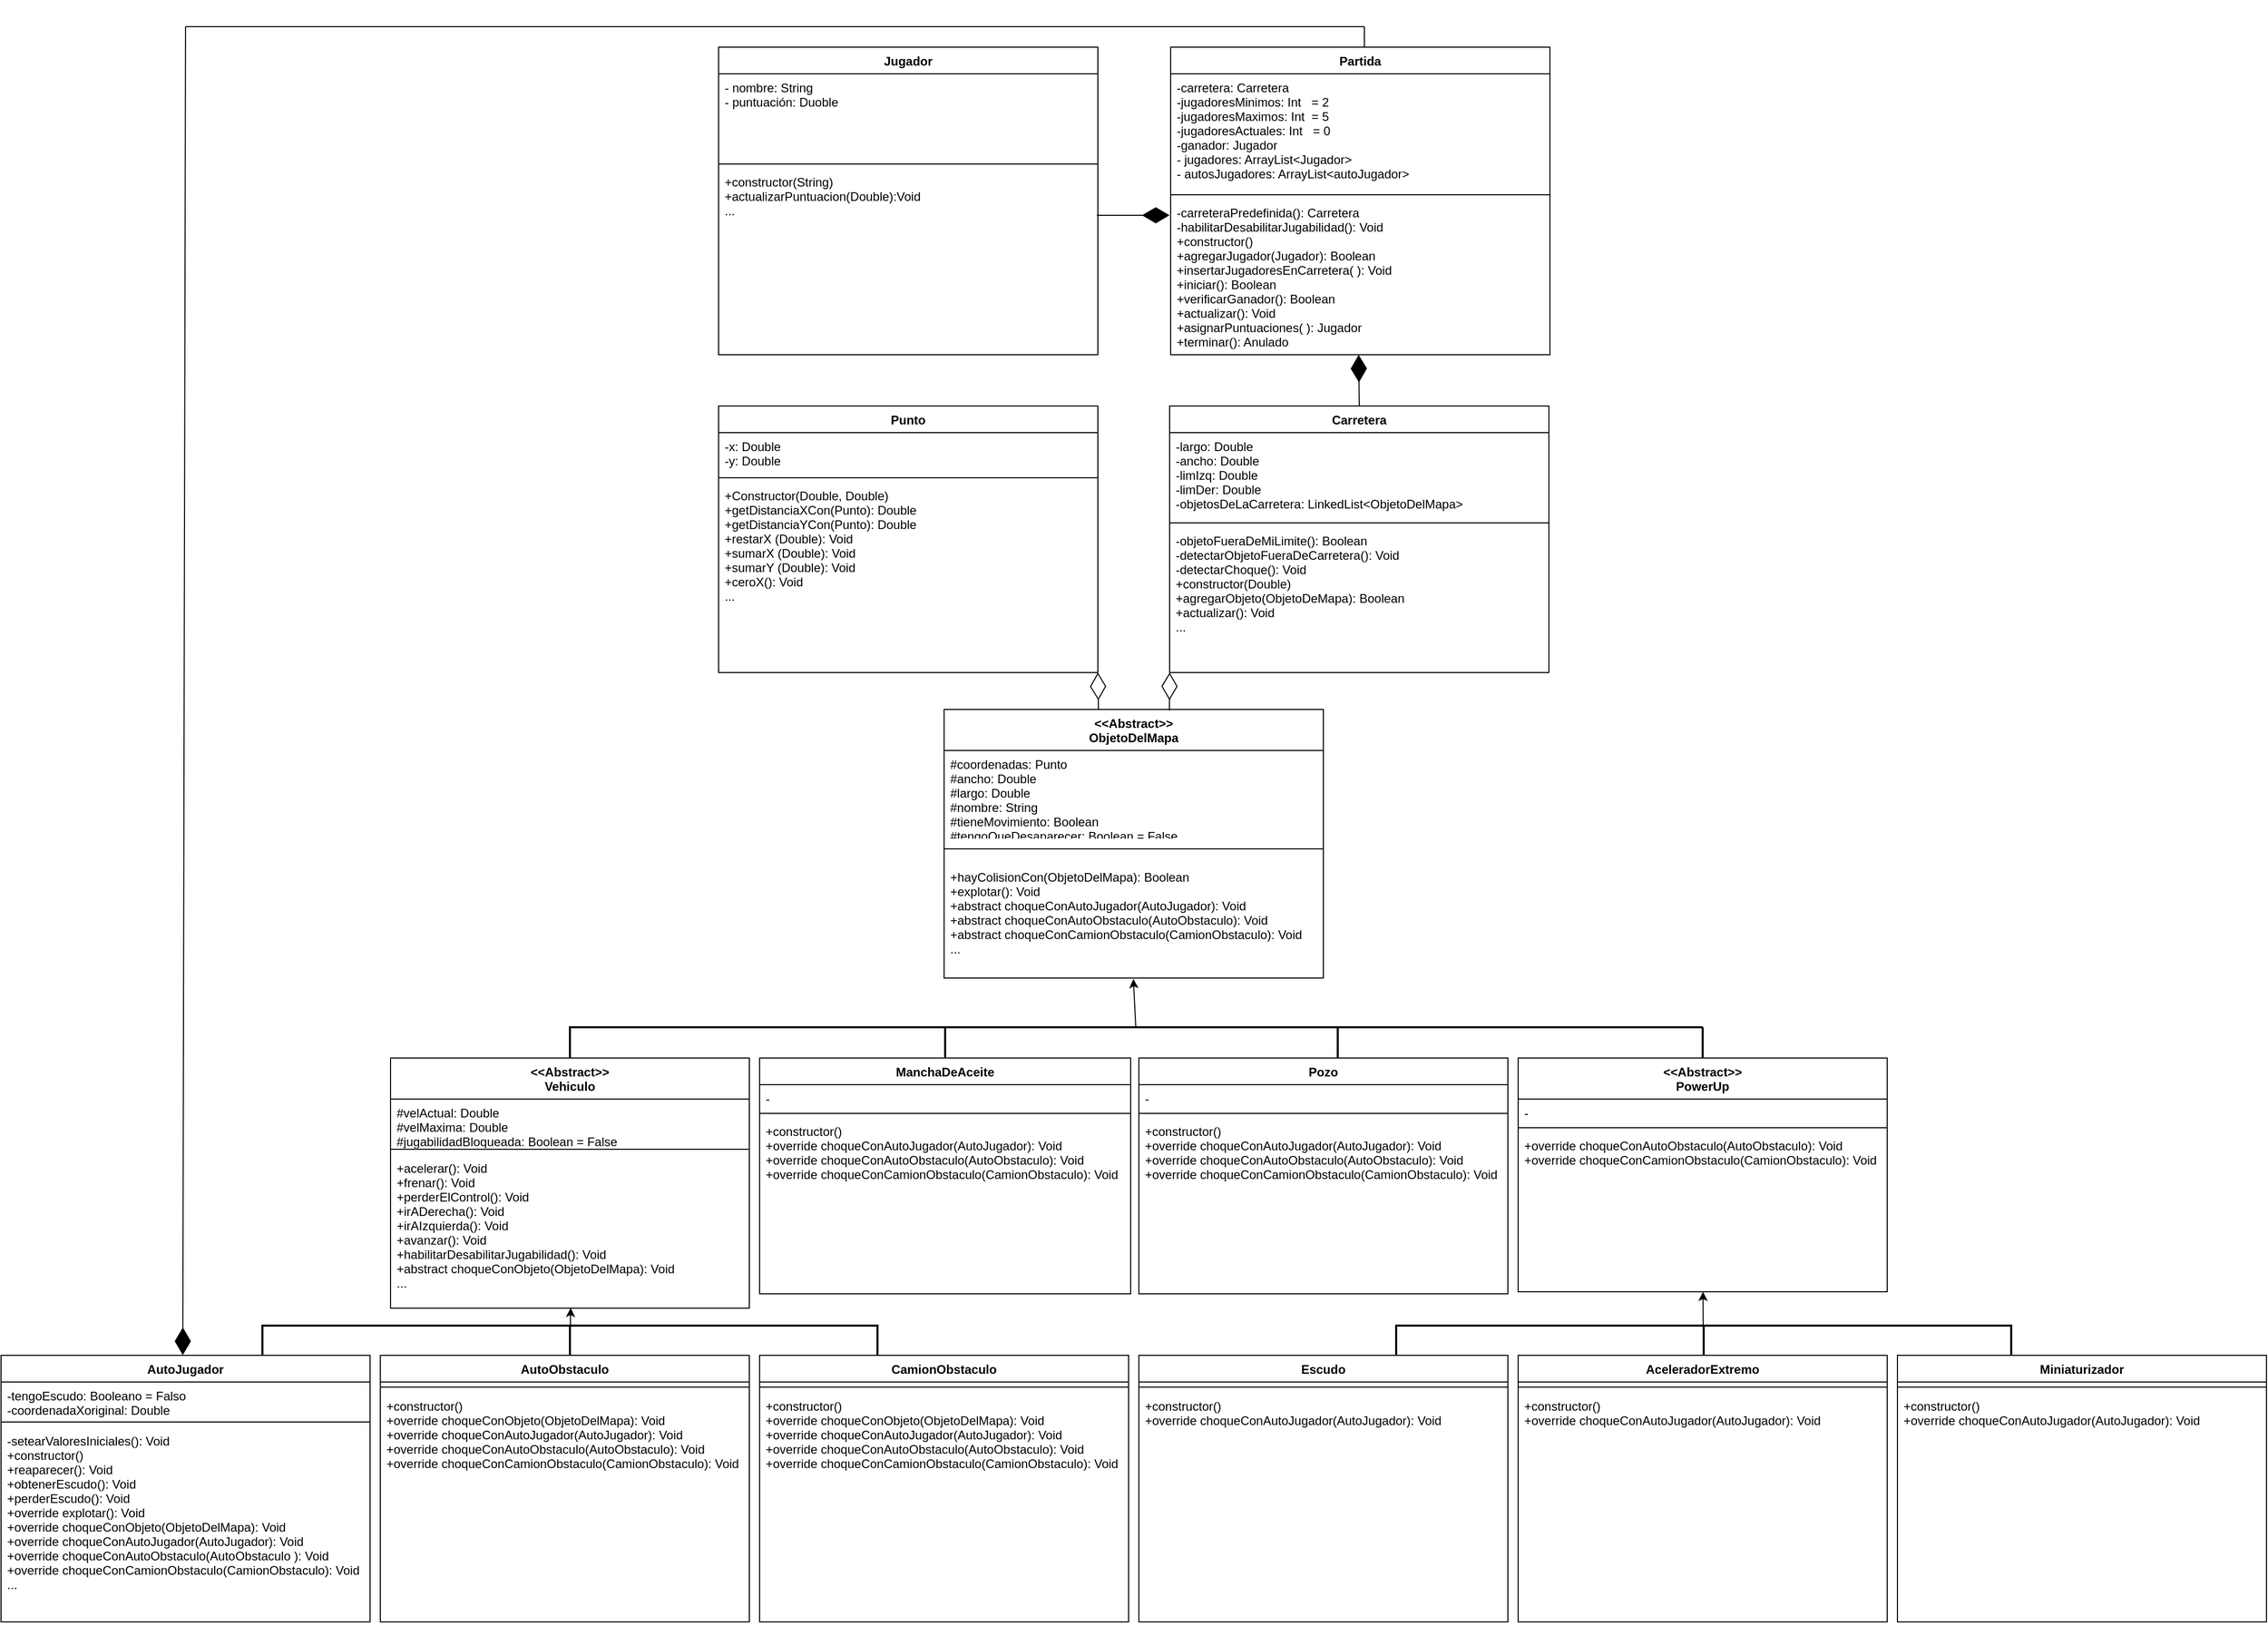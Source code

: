 <mxfile version="18.0.2" type="device"><diagram id="AZucftuaP_WI0L_-Z13j" name="Page-1"><mxGraphModel dx="3201" dy="2312" grid="1" gridSize="10" guides="1" tooltips="1" connect="1" arrows="1" fold="1" page="1" pageScale="1" pageWidth="827" pageHeight="1169" math="0" shadow="0"><root><mxCell id="0"/><mxCell id="1" parent="0"/><mxCell id="uDLiAXL7k7_QVXQWhseC-11" value="Carretera" style="swimlane;fontStyle=1;align=center;verticalAlign=top;childLayout=stackLayout;horizontal=1;startSize=26;horizontalStack=0;resizeParent=1;resizeParentMax=0;resizeLast=0;collapsible=1;marginBottom=0;" parent="1" vertex="1"><mxGeometry x="343" y="-36" width="370" height="260" as="geometry"/></mxCell><mxCell id="uDLiAXL7k7_QVXQWhseC-12" value="-largo: Double &#10;-ancho: Double&#10;-limIzq: Double&#10;-limDer: Double&#10;-objetosDeLaCarretera: LinkedList&lt;ObjetoDelMapa&gt;" style="text;strokeColor=none;fillColor=none;align=left;verticalAlign=top;spacingLeft=4;spacingRight=4;overflow=hidden;rotatable=0;points=[[0,0.5],[1,0.5]];portConstraint=eastwest;" parent="uDLiAXL7k7_QVXQWhseC-11" vertex="1"><mxGeometry y="26" width="370" height="84" as="geometry"/></mxCell><mxCell id="uDLiAXL7k7_QVXQWhseC-13" value="" style="line;strokeWidth=1;fillColor=none;align=left;verticalAlign=middle;spacingTop=-1;spacingLeft=3;spacingRight=3;rotatable=0;labelPosition=right;points=[];portConstraint=eastwest;" parent="uDLiAXL7k7_QVXQWhseC-11" vertex="1"><mxGeometry y="110" width="370" height="8" as="geometry"/></mxCell><mxCell id="uDLiAXL7k7_QVXQWhseC-14" value="-objetoFueraDeMiLimite(): Boolean&#10;-detectarObjetoFueraDeCarretera(): Void&#10;-detectarChoque(): Void&#10;+constructor(Double)&#10;+agregarObjeto(ObjetoDeMapa): Boolean&#10;+actualizar(): Void&#10;...&#10;&#10;&#10;" style="text;strokeColor=none;fillColor=none;align=left;verticalAlign=top;spacingLeft=4;spacingRight=4;overflow=hidden;rotatable=0;points=[[0,0.5],[1,0.5]];portConstraint=eastwest;" parent="uDLiAXL7k7_QVXQWhseC-11" vertex="1"><mxGeometry y="118" width="370" height="142" as="geometry"/></mxCell><mxCell id="uDLiAXL7k7_QVXQWhseC-16" value="&lt;&lt;Abstract&gt;&gt;&#10;ObjetoDelMapa" style="swimlane;fontStyle=1;align=center;verticalAlign=top;childLayout=stackLayout;horizontal=1;startSize=40;horizontalStack=0;resizeParent=1;resizeParentMax=0;resizeLast=0;collapsible=1;marginBottom=0;" parent="1" vertex="1"><mxGeometry x="123" y="260" width="370" height="262" as="geometry"/></mxCell><mxCell id="uDLiAXL7k7_QVXQWhseC-17" value="#coordenadas: Punto &#10;#ancho: Double &#10;#largo: Double&#10;#nombre: String &#10;#tieneMovimiento: Boolean&#10;#tengoQueDesaparecer: Boolean = False&#10;" style="text;strokeColor=none;fillColor=none;align=left;verticalAlign=top;spacingLeft=4;spacingRight=4;overflow=hidden;rotatable=0;points=[[0,0.5],[1,0.5]];portConstraint=eastwest;" parent="uDLiAXL7k7_QVXQWhseC-16" vertex="1"><mxGeometry y="40" width="370" height="82" as="geometry"/></mxCell><mxCell id="uDLiAXL7k7_QVXQWhseC-18" value="" style="line;strokeWidth=1;fillColor=none;align=left;verticalAlign=middle;spacingTop=-1;spacingLeft=3;spacingRight=3;rotatable=0;labelPosition=right;points=[];portConstraint=eastwest;" parent="uDLiAXL7k7_QVXQWhseC-16" vertex="1"><mxGeometry y="122" width="370" height="28" as="geometry"/></mxCell><mxCell id="uDLiAXL7k7_QVXQWhseC-19" value="+hayColisionCon(ObjetoDelMapa): Boolean&#10;+explotar(): Void&#10;+abstract choqueConAutoJugador(AutoJugador): Void &#10;+abstract choqueConAutoObstaculo(AutoObstaculo): Void &#10;+abstract choqueConCamionObstaculo(CamionObstaculo): Void &#10;..." style="text;strokeColor=none;fillColor=none;align=left;verticalAlign=top;spacingLeft=4;spacingRight=4;overflow=hidden;rotatable=0;points=[[0,0.5],[1,0.5]];portConstraint=eastwest;" parent="uDLiAXL7k7_QVXQWhseC-16" vertex="1"><mxGeometry y="150" width="370" height="112" as="geometry"/></mxCell><mxCell id="uDLiAXL7k7_QVXQWhseC-40" value="Punto" style="swimlane;fontStyle=1;align=center;verticalAlign=top;childLayout=stackLayout;horizontal=1;startSize=26;horizontalStack=0;resizeParent=1;resizeParentMax=0;resizeLast=0;collapsible=1;marginBottom=0;" parent="1" vertex="1"><mxGeometry x="-97" y="-36" width="370" height="260" as="geometry"/></mxCell><mxCell id="uDLiAXL7k7_QVXQWhseC-41" value="-x: Double &#10;-y: Double" style="text;strokeColor=none;fillColor=none;align=left;verticalAlign=top;spacingLeft=4;spacingRight=4;overflow=hidden;rotatable=0;points=[[0,0.5],[1,0.5]];portConstraint=eastwest;" parent="uDLiAXL7k7_QVXQWhseC-40" vertex="1"><mxGeometry y="26" width="370" height="40" as="geometry"/></mxCell><mxCell id="uDLiAXL7k7_QVXQWhseC-42" value="" style="line;strokeWidth=1;fillColor=none;align=left;verticalAlign=middle;spacingTop=-1;spacingLeft=3;spacingRight=3;rotatable=0;labelPosition=right;points=[];portConstraint=eastwest;" parent="uDLiAXL7k7_QVXQWhseC-40" vertex="1"><mxGeometry y="66" width="370" height="8" as="geometry"/></mxCell><mxCell id="uDLiAXL7k7_QVXQWhseC-43" value="+Constructor(Double, Double)&#10;+getDistanciaXCon(Punto): Double&#10;+getDistanciaYCon(Punto): Double&#10;+restarX (Double): Void&#10;+sumarX (Double): Void&#10;+sumarY (Double): Void&#10;+ceroX(): Void&#10;..." style="text;strokeColor=none;fillColor=none;align=left;verticalAlign=top;spacingLeft=4;spacingRight=4;overflow=hidden;rotatable=0;points=[[0,0.5],[1,0.5]];portConstraint=eastwest;" parent="uDLiAXL7k7_QVXQWhseC-40" vertex="1"><mxGeometry y="74" width="370" height="186" as="geometry"/></mxCell><mxCell id="1LONPjlHq-uprlPaWRI6-11" value="" style="endArrow=diamondThin;endFill=0;endSize=24;html=1;rounded=0;exitX=0.407;exitY=0;exitDx=0;exitDy=0;exitPerimeter=0;" parent="1" edge="1" source="uDLiAXL7k7_QVXQWhseC-16"><mxGeometry width="160" relative="1" as="geometry"><mxPoint x="273" y="264" as="sourcePoint"/><mxPoint x="273" y="224" as="targetPoint"/></mxGeometry></mxCell><mxCell id="1LONPjlHq-uprlPaWRI6-21" value="&lt;&lt;Abstract&gt;&gt;&#10;Vehiculo" style="swimlane;fontStyle=1;align=center;verticalAlign=top;childLayout=stackLayout;horizontal=1;startSize=40;horizontalStack=0;resizeParent=1;resizeParentMax=0;resizeLast=0;collapsible=1;marginBottom=0;" parent="1" vertex="1"><mxGeometry x="-417" y="600" width="350" height="244" as="geometry"/></mxCell><mxCell id="1LONPjlHq-uprlPaWRI6-22" value="#velActual: Double &#10;#velMaxima: Double&#10;#jugabilidadBloqueada: Boolean = False" style="text;strokeColor=none;fillColor=none;align=left;verticalAlign=top;spacingLeft=4;spacingRight=4;overflow=hidden;rotatable=0;points=[[0,0.5],[1,0.5]];portConstraint=eastwest;" parent="1LONPjlHq-uprlPaWRI6-21" vertex="1"><mxGeometry y="40" width="350" height="44" as="geometry"/></mxCell><mxCell id="1LONPjlHq-uprlPaWRI6-23" value="" style="line;strokeWidth=1;fillColor=none;align=left;verticalAlign=middle;spacingTop=-1;spacingLeft=3;spacingRight=3;rotatable=0;labelPosition=right;points=[];portConstraint=eastwest;" parent="1LONPjlHq-uprlPaWRI6-21" vertex="1"><mxGeometry y="84" width="350" height="10" as="geometry"/></mxCell><mxCell id="1LONPjlHq-uprlPaWRI6-24" value="+acelerar(): Void&#10;+frenar(): Void&#10;+perderElControl(): Void&#10;+irADerecha(): Void&#10;+irAIzquierda(): Void&#10;+avanzar(): Void&#10;+habilitarDesabilitarJugabilidad(): Void&#10;+abstract choqueConObjeto(ObjetoDelMapa): Void&#10;..." style="text;strokeColor=none;fillColor=none;align=left;verticalAlign=top;spacingLeft=4;spacingRight=4;overflow=hidden;rotatable=0;points=[[0,0.5],[1,0.5]];portConstraint=eastwest;" parent="1LONPjlHq-uprlPaWRI6-21" vertex="1"><mxGeometry y="94" width="350" height="150" as="geometry"/></mxCell><mxCell id="1LONPjlHq-uprlPaWRI6-37" value="Pozo" style="swimlane;fontStyle=1;align=center;verticalAlign=top;childLayout=stackLayout;horizontal=1;startSize=26;horizontalStack=0;resizeParent=1;resizeParentMax=0;resizeLast=0;collapsible=1;marginBottom=0;" parent="1" vertex="1"><mxGeometry x="313" y="600" width="360" height="230" as="geometry"/></mxCell><mxCell id="1LONPjlHq-uprlPaWRI6-38" value="-" style="text;strokeColor=none;fillColor=none;align=left;verticalAlign=top;spacingLeft=4;spacingRight=4;overflow=hidden;rotatable=0;points=[[0,0.5],[1,0.5]];portConstraint=eastwest;" parent="1LONPjlHq-uprlPaWRI6-37" vertex="1"><mxGeometry y="26" width="360" height="24" as="geometry"/></mxCell><mxCell id="1LONPjlHq-uprlPaWRI6-39" value="" style="line;strokeWidth=1;fillColor=none;align=left;verticalAlign=middle;spacingTop=-1;spacingLeft=3;spacingRight=3;rotatable=0;labelPosition=right;points=[];portConstraint=eastwest;" parent="1LONPjlHq-uprlPaWRI6-37" vertex="1"><mxGeometry y="50" width="360" height="8" as="geometry"/></mxCell><mxCell id="1LONPjlHq-uprlPaWRI6-40" value="+constructor()&#10;+override choqueConAutoJugador(AutoJugador): Void&#10;+override choqueConAutoObstaculo(AutoObstaculo): Void&#10;+override choqueConCamionObstaculo(CamionObstaculo): Void&#10;" style="text;strokeColor=none;fillColor=none;align=left;verticalAlign=top;spacingLeft=4;spacingRight=4;overflow=hidden;rotatable=0;points=[[0,0.5],[1,0.5]];portConstraint=eastwest;" parent="1LONPjlHq-uprlPaWRI6-37" vertex="1"><mxGeometry y="58" width="360" height="172" as="geometry"/></mxCell><mxCell id="1LONPjlHq-uprlPaWRI6-70" value="" style="endArrow=none;html=1;rounded=0;" parent="1" edge="1"><mxGeometry width="50" height="50" relative="1" as="geometry"><mxPoint x="-130.98" y="594" as="sourcePoint"/><mxPoint x="-131.5" y="594" as="targetPoint"/></mxGeometry></mxCell><mxCell id="1LONPjlHq-uprlPaWRI6-78" value="" style="line;strokeWidth=2;direction=south;html=1;" parent="1" vertex="1"><mxGeometry x="-247" y="570" width="10" height="30" as="geometry"/></mxCell><mxCell id="1LONPjlHq-uprlPaWRI6-80" value="" style="line;strokeWidth=2;direction=south;html=1;" parent="1" vertex="1"><mxGeometry x="502" y="570" width="10" height="30" as="geometry"/></mxCell><mxCell id="1LONPjlHq-uprlPaWRI6-81" value="" style="line;strokeWidth=2;direction=south;html=1;" parent="1" vertex="1"><mxGeometry x="858" y="570" width="10" height="30" as="geometry"/></mxCell><mxCell id="1LONPjlHq-uprlPaWRI6-83" value="" style="line;strokeWidth=2;html=1;" parent="1" vertex="1"><mxGeometry x="-243" y="565" width="1106" height="10" as="geometry"/></mxCell><mxCell id="1LONPjlHq-uprlPaWRI6-85" value="" style="line;strokeWidth=2;direction=south;html=1;" parent="1" vertex="1"><mxGeometry x="119" y="570" width="10" height="30" as="geometry"/></mxCell><mxCell id="WX0zXJ5IagG7dp0n9jDg-2" value="ManchaDeAceite" style="swimlane;fontStyle=1;align=center;verticalAlign=top;childLayout=stackLayout;horizontal=1;startSize=26;horizontalStack=0;resizeParent=1;resizeParentMax=0;resizeLast=0;collapsible=1;marginBottom=0;" parent="1" vertex="1"><mxGeometry x="-57" y="600" width="362" height="230" as="geometry"/></mxCell><mxCell id="WX0zXJ5IagG7dp0n9jDg-3" value="-" style="text;strokeColor=none;fillColor=none;align=left;verticalAlign=top;spacingLeft=4;spacingRight=4;overflow=hidden;rotatable=0;points=[[0,0.5],[1,0.5]];portConstraint=eastwest;" parent="WX0zXJ5IagG7dp0n9jDg-2" vertex="1"><mxGeometry y="26" width="362" height="24" as="geometry"/></mxCell><mxCell id="WX0zXJ5IagG7dp0n9jDg-4" value="" style="line;strokeWidth=1;fillColor=none;align=left;verticalAlign=middle;spacingTop=-1;spacingLeft=3;spacingRight=3;rotatable=0;labelPosition=right;points=[];portConstraint=eastwest;" parent="WX0zXJ5IagG7dp0n9jDg-2" vertex="1"><mxGeometry y="50" width="362" height="8" as="geometry"/></mxCell><mxCell id="WX0zXJ5IagG7dp0n9jDg-5" value="+constructor()&#10;+override choqueConAutoJugador(AutoJugador): Void&#10;+override choqueConAutoObstaculo(AutoObstaculo): Void&#10;+override choqueConCamionObstaculo(CamionObstaculo): Void&#10;" style="text;strokeColor=none;fillColor=none;align=left;verticalAlign=top;spacingLeft=4;spacingRight=4;overflow=hidden;rotatable=0;points=[[0,0.5],[1,0.5]];portConstraint=eastwest;" parent="WX0zXJ5IagG7dp0n9jDg-2" vertex="1"><mxGeometry y="58" width="362" height="172" as="geometry"/></mxCell><mxCell id="WX0zXJ5IagG7dp0n9jDg-7" value="AutoObstaculo" style="swimlane;fontStyle=1;align=center;verticalAlign=top;childLayout=stackLayout;horizontal=1;startSize=26;horizontalStack=0;resizeParent=1;resizeParentMax=0;resizeLast=0;collapsible=1;marginBottom=0;" parent="1" vertex="1"><mxGeometry x="-427" y="890" width="360" height="260" as="geometry"/></mxCell><mxCell id="WX0zXJ5IagG7dp0n9jDg-9" value="" style="line;strokeWidth=1;fillColor=none;align=left;verticalAlign=middle;spacingTop=-1;spacingLeft=3;spacingRight=3;rotatable=0;labelPosition=right;points=[];portConstraint=eastwest;" parent="WX0zXJ5IagG7dp0n9jDg-7" vertex="1"><mxGeometry y="26" width="360" height="10" as="geometry"/></mxCell><mxCell id="WX0zXJ5IagG7dp0n9jDg-10" value="+constructor() &#10;+override choqueConObjeto(ObjetoDelMapa): Void &#10;+override choqueConAutoJugador(AutoJugador): Void &#10;+override choqueConAutoObstaculo(AutoObstaculo): Void &#10;+override choqueConCamionObstaculo(CamionObstaculo): Void" style="text;strokeColor=none;fillColor=none;align=left;verticalAlign=top;spacingLeft=4;spacingRight=4;overflow=hidden;rotatable=0;points=[[0,0.5],[1,0.5]];portConstraint=eastwest;" parent="WX0zXJ5IagG7dp0n9jDg-7" vertex="1"><mxGeometry y="36" width="360" height="224" as="geometry"/></mxCell><mxCell id="WX0zXJ5IagG7dp0n9jDg-11" value="" style="endArrow=none;html=1;rounded=0;" parent="1" edge="1"><mxGeometry width="50" height="50" relative="1" as="geometry"><mxPoint x="-320.98" y="884" as="sourcePoint"/><mxPoint x="-321.5" y="884" as="targetPoint"/></mxGeometry></mxCell><mxCell id="WX0zXJ5IagG7dp0n9jDg-12" value="CamionObstaculo" style="swimlane;fontStyle=1;align=center;verticalAlign=top;childLayout=stackLayout;horizontal=1;startSize=26;horizontalStack=0;resizeParent=1;resizeParentMax=0;resizeLast=0;collapsible=1;marginBottom=0;" parent="1" vertex="1"><mxGeometry x="-57" y="890" width="360" height="260" as="geometry"/></mxCell><mxCell id="WX0zXJ5IagG7dp0n9jDg-14" value="" style="line;strokeWidth=1;fillColor=none;align=left;verticalAlign=middle;spacingTop=-1;spacingLeft=3;spacingRight=3;rotatable=0;labelPosition=right;points=[];portConstraint=eastwest;" parent="WX0zXJ5IagG7dp0n9jDg-12" vertex="1"><mxGeometry y="26" width="360" height="10" as="geometry"/></mxCell><mxCell id="WX0zXJ5IagG7dp0n9jDg-15" value="+constructor()&#10;+override choqueConObjeto(ObjetoDelMapa): Void&#10;+override choqueConAutoJugador(AutoJugador): Void&#10;+override choqueConAutoObstaculo(AutoObstaculo): Void&#10;+override choqueConCamionObstaculo(CamionObstaculo): Void" style="text;strokeColor=none;fillColor=none;align=left;verticalAlign=top;spacingLeft=4;spacingRight=4;overflow=hidden;rotatable=0;points=[[0,0.5],[1,0.5]];portConstraint=eastwest;" parent="WX0zXJ5IagG7dp0n9jDg-12" vertex="1"><mxGeometry y="36" width="360" height="224" as="geometry"/></mxCell><mxCell id="WX0zXJ5IagG7dp0n9jDg-16" value="" style="endArrow=none;html=1;rounded=0;" parent="1" edge="1"><mxGeometry width="50" height="50" relative="1" as="geometry"><mxPoint x="-20.98" y="884" as="sourcePoint"/><mxPoint x="-21.5" y="884" as="targetPoint"/></mxGeometry></mxCell><mxCell id="WX0zXJ5IagG7dp0n9jDg-21" value="" style="endArrow=none;html=1;rounded=0;" parent="1" edge="1"><mxGeometry width="50" height="50" relative="1" as="geometry"><mxPoint x="-560.98" y="884" as="sourcePoint"/><mxPoint x="-561.5" y="884" as="targetPoint"/></mxGeometry></mxCell><mxCell id="WX0zXJ5IagG7dp0n9jDg-22" value="" style="line;strokeWidth=2;direction=south;html=1;" parent="1" vertex="1"><mxGeometry x="-547" y="860" width="10" height="30" as="geometry"/></mxCell><mxCell id="WX0zXJ5IagG7dp0n9jDg-23" value="" style="line;strokeWidth=2;direction=south;html=1;" parent="1" vertex="1"><mxGeometry x="-247" y="860" width="10" height="30" as="geometry"/></mxCell><mxCell id="WX0zXJ5IagG7dp0n9jDg-24" value="" style="line;strokeWidth=2;direction=south;html=1;" parent="1" vertex="1"><mxGeometry x="53" y="860" width="10" height="30" as="geometry"/></mxCell><mxCell id="WX0zXJ5IagG7dp0n9jDg-26" value="" style="line;strokeWidth=2;html=1;" parent="1" vertex="1"><mxGeometry x="-542" y="856" width="600" height="10" as="geometry"/></mxCell><mxCell id="WX0zXJ5IagG7dp0n9jDg-32" value="" style="endArrow=classic;html=1;rounded=0;exitX=0.062;exitY=0.454;exitDx=0;exitDy=0;exitPerimeter=0;entryX=0.502;entryY=0.998;entryDx=0;entryDy=0;entryPerimeter=0;" parent="1" edge="1" target="1LONPjlHq-uprlPaWRI6-24" source="WX0zXJ5IagG7dp0n9jDg-23"><mxGeometry width="50" height="50" relative="1" as="geometry"><mxPoint x="-241.5" y="866.81" as="sourcePoint"/><mxPoint x="-242" y="840" as="targetPoint"/></mxGeometry></mxCell><mxCell id="Yox3C6_RqBoUoVO4krMg-2" value="AutoJugador" style="swimlane;fontStyle=1;align=center;verticalAlign=top;childLayout=stackLayout;horizontal=1;startSize=26;horizontalStack=0;resizeParent=1;resizeParentMax=0;resizeLast=0;collapsible=1;marginBottom=0;" parent="1" vertex="1"><mxGeometry x="-797" y="890" width="360" height="260" as="geometry"/></mxCell><mxCell id="Yox3C6_RqBoUoVO4krMg-3" value="-tengoEscudo: Booleano = Falso &#10;-coordenadaXoriginal: Double&#10;&#10;" style="text;strokeColor=none;fillColor=none;align=left;verticalAlign=top;spacingLeft=4;spacingRight=4;overflow=hidden;rotatable=0;points=[[0,0.5],[1,0.5]];portConstraint=eastwest;" parent="Yox3C6_RqBoUoVO4krMg-2" vertex="1"><mxGeometry y="26" width="360" height="34" as="geometry"/></mxCell><mxCell id="Yox3C6_RqBoUoVO4krMg-4" value="" style="line;strokeWidth=1;fillColor=none;align=left;verticalAlign=middle;spacingTop=-1;spacingLeft=3;spacingRight=3;rotatable=0;labelPosition=right;points=[];portConstraint=eastwest;" parent="Yox3C6_RqBoUoVO4krMg-2" vertex="1"><mxGeometry y="60" width="360" height="10" as="geometry"/></mxCell><mxCell id="Yox3C6_RqBoUoVO4krMg-5" value="-setearValoresIniciales(): Void&#10;+constructor() &#10;+reaparecer(): Void &#10;+obtenerEscudo(): Void &#10;+perderEscudo(): Void&#10;+override explotar(): Void &#10;+override choqueConObjeto(ObjetoDelMapa): Void &#10;+override choqueConAutoJugador(AutoJugador): Void &#10;+override choqueConAutoObstaculo(AutoObstaculo ): Void &#10;+override choqueConCamionObstaculo(CamionObstaculo): Void&#10;...&#10;" style="text;strokeColor=none;fillColor=none;align=left;verticalAlign=top;spacingLeft=4;spacingRight=4;overflow=hidden;rotatable=0;points=[[0,0.5],[1,0.5]];portConstraint=eastwest;" parent="Yox3C6_RqBoUoVO4krMg-2" vertex="1"><mxGeometry y="70" width="360" height="190" as="geometry"/></mxCell><mxCell id="Yox3C6_RqBoUoVO4krMg-13" value="" style="endArrow=classic;html=1;rounded=0;entryX=0.499;entryY=1.008;entryDx=0;entryDy=0;exitX=0.5;exitY=0.492;exitDx=0;exitDy=0;exitPerimeter=0;entryPerimeter=0;" parent="1" source="1LONPjlHq-uprlPaWRI6-83" edge="1" target="uDLiAXL7k7_QVXQWhseC-19"><mxGeometry width="50" height="50" relative="1" as="geometry"><mxPoint x="310.25" y="580.81" as="sourcePoint"/><mxPoint x="309.75" y="544" as="targetPoint"/></mxGeometry></mxCell><mxCell id="Yox3C6_RqBoUoVO4krMg-14" value="&lt;&lt;Abstract&gt;&gt;&#10;PowerUp" style="swimlane;fontStyle=1;align=center;verticalAlign=top;childLayout=stackLayout;horizontal=1;startSize=40;horizontalStack=0;resizeParent=1;resizeParentMax=0;resizeLast=0;collapsible=1;marginBottom=0;" parent="1" vertex="1"><mxGeometry x="683" y="600" width="360" height="228" as="geometry"/></mxCell><mxCell id="Yox3C6_RqBoUoVO4krMg-15" value="-" style="text;strokeColor=none;fillColor=none;align=left;verticalAlign=top;spacingLeft=4;spacingRight=4;overflow=hidden;rotatable=0;points=[[0,0.5],[1,0.5]];portConstraint=eastwest;" parent="Yox3C6_RqBoUoVO4krMg-14" vertex="1"><mxGeometry y="40" width="360" height="24" as="geometry"/></mxCell><mxCell id="Yox3C6_RqBoUoVO4krMg-16" value="" style="line;strokeWidth=1;fillColor=none;align=left;verticalAlign=middle;spacingTop=-1;spacingLeft=3;spacingRight=3;rotatable=0;labelPosition=right;points=[];portConstraint=eastwest;" parent="Yox3C6_RqBoUoVO4krMg-14" vertex="1"><mxGeometry y="64" width="360" height="8" as="geometry"/></mxCell><mxCell id="Yox3C6_RqBoUoVO4krMg-17" value="+override choqueConAutoObstaculo(AutoObstaculo): Void&#10;+override choqueConCamionObstaculo(CamionObstaculo): Void&#10;" style="text;strokeColor=none;fillColor=none;align=left;verticalAlign=top;spacingLeft=4;spacingRight=4;overflow=hidden;rotatable=0;points=[[0,0.5],[1,0.5]];portConstraint=eastwest;" parent="Yox3C6_RqBoUoVO4krMg-14" vertex="1"><mxGeometry y="72" width="360" height="156" as="geometry"/></mxCell><mxCell id="5w5d0P2zKPrwZE_feagH-1" value="AceleradorExtremo" style="swimlane;fontStyle=1;align=center;verticalAlign=top;childLayout=stackLayout;horizontal=1;startSize=26;horizontalStack=0;resizeParent=1;resizeParentMax=0;resizeLast=0;collapsible=1;marginBottom=0;" parent="1" vertex="1"><mxGeometry x="683" y="890" width="360" height="260" as="geometry"/></mxCell><mxCell id="5w5d0P2zKPrwZE_feagH-2" value="" style="line;strokeWidth=1;fillColor=none;align=left;verticalAlign=middle;spacingTop=-1;spacingLeft=3;spacingRight=3;rotatable=0;labelPosition=right;points=[];portConstraint=eastwest;" parent="5w5d0P2zKPrwZE_feagH-1" vertex="1"><mxGeometry y="26" width="360" height="10" as="geometry"/></mxCell><mxCell id="5w5d0P2zKPrwZE_feagH-3" value="+constructor()&#10;+override choqueConAutoJugador(AutoJugador): Void&#10;" style="text;strokeColor=none;fillColor=none;align=left;verticalAlign=top;spacingLeft=4;spacingRight=4;overflow=hidden;rotatable=0;points=[[0,0.5],[1,0.5]];portConstraint=eastwest;" parent="5w5d0P2zKPrwZE_feagH-1" vertex="1"><mxGeometry y="36" width="360" height="224" as="geometry"/></mxCell><mxCell id="5w5d0P2zKPrwZE_feagH-4" value="" style="endArrow=none;html=1;rounded=0;" parent="1" edge="1"><mxGeometry width="50" height="50" relative="1" as="geometry"><mxPoint x="785.02" y="884" as="sourcePoint"/><mxPoint x="784.5" y="884" as="targetPoint"/></mxGeometry></mxCell><mxCell id="5w5d0P2zKPrwZE_feagH-5" value="Miniaturizador" style="swimlane;fontStyle=1;align=center;verticalAlign=top;childLayout=stackLayout;horizontal=1;startSize=26;horizontalStack=0;resizeParent=1;resizeParentMax=0;resizeLast=0;collapsible=1;marginBottom=0;" parent="1" vertex="1"><mxGeometry x="1053" y="890" width="360" height="260" as="geometry"/></mxCell><mxCell id="5w5d0P2zKPrwZE_feagH-6" value="" style="line;strokeWidth=1;fillColor=none;align=left;verticalAlign=middle;spacingTop=-1;spacingLeft=3;spacingRight=3;rotatable=0;labelPosition=right;points=[];portConstraint=eastwest;" parent="5w5d0P2zKPrwZE_feagH-5" vertex="1"><mxGeometry y="26" width="360" height="10" as="geometry"/></mxCell><mxCell id="5w5d0P2zKPrwZE_feagH-7" value="+constructor()&#10;+override choqueConAutoJugador(AutoJugador): Void&#10;" style="text;strokeColor=none;fillColor=none;align=left;verticalAlign=top;spacingLeft=4;spacingRight=4;overflow=hidden;rotatable=0;points=[[0,0.5],[1,0.5]];portConstraint=eastwest;" parent="5w5d0P2zKPrwZE_feagH-5" vertex="1"><mxGeometry y="36" width="360" height="224" as="geometry"/></mxCell><mxCell id="5w5d0P2zKPrwZE_feagH-8" value="" style="endArrow=none;html=1;rounded=0;" parent="1" edge="1"><mxGeometry width="50" height="50" relative="1" as="geometry"><mxPoint x="1085.02" y="884" as="sourcePoint"/><mxPoint x="1084.5" y="884" as="targetPoint"/></mxGeometry></mxCell><mxCell id="5w5d0P2zKPrwZE_feagH-9" value="" style="endArrow=none;html=1;rounded=0;" parent="1" edge="1"><mxGeometry width="50" height="50" relative="1" as="geometry"><mxPoint x="545.02" y="884" as="sourcePoint"/><mxPoint x="544.5" y="884" as="targetPoint"/></mxGeometry></mxCell><mxCell id="5w5d0P2zKPrwZE_feagH-10" value="" style="line;strokeWidth=2;direction=south;html=1;" parent="1" vertex="1"><mxGeometry x="559" y="860" width="10" height="30" as="geometry"/></mxCell><mxCell id="5w5d0P2zKPrwZE_feagH-11" value="" style="line;strokeWidth=2;direction=south;html=1;" parent="1" vertex="1"><mxGeometry x="859" y="860" width="10" height="30" as="geometry"/></mxCell><mxCell id="5w5d0P2zKPrwZE_feagH-12" value="" style="line;strokeWidth=2;direction=south;html=1;" parent="1" vertex="1"><mxGeometry x="1159" y="860" width="10" height="30" as="geometry"/></mxCell><mxCell id="5w5d0P2zKPrwZE_feagH-13" value="" style="line;strokeWidth=2;html=1;" parent="1" vertex="1"><mxGeometry x="564" y="856" width="600" height="10" as="geometry"/></mxCell><mxCell id="5w5d0P2zKPrwZE_feagH-14" value="" style="endArrow=classic;html=1;rounded=0;exitX=0.5;exitY=0.581;exitDx=0;exitDy=0;exitPerimeter=0;" parent="1" edge="1" target="Yox3C6_RqBoUoVO4krMg-17"><mxGeometry width="50" height="50" relative="1" as="geometry"><mxPoint x="863.5" y="867.81" as="sourcePoint"/><mxPoint x="863" y="831" as="targetPoint"/></mxGeometry></mxCell><mxCell id="5w5d0P2zKPrwZE_feagH-15" value="Escudo" style="swimlane;fontStyle=1;align=center;verticalAlign=top;childLayout=stackLayout;horizontal=1;startSize=26;horizontalStack=0;resizeParent=1;resizeParentMax=0;resizeLast=0;collapsible=1;marginBottom=0;" parent="1" vertex="1"><mxGeometry x="313" y="890" width="360" height="260" as="geometry"/></mxCell><mxCell id="5w5d0P2zKPrwZE_feagH-17" value="" style="line;strokeWidth=1;fillColor=none;align=left;verticalAlign=middle;spacingTop=-1;spacingLeft=3;spacingRight=3;rotatable=0;labelPosition=right;points=[];portConstraint=eastwest;" parent="5w5d0P2zKPrwZE_feagH-15" vertex="1"><mxGeometry y="26" width="360" height="10" as="geometry"/></mxCell><mxCell id="5w5d0P2zKPrwZE_feagH-18" value="+constructor()&#10;+override choqueConAutoJugador(AutoJugador): Void&#10;" style="text;strokeColor=none;fillColor=none;align=left;verticalAlign=top;spacingLeft=4;spacingRight=4;overflow=hidden;rotatable=0;points=[[0,0.5],[1,0.5]];portConstraint=eastwest;" parent="5w5d0P2zKPrwZE_feagH-15" vertex="1"><mxGeometry y="36" width="360" height="224" as="geometry"/></mxCell><mxCell id="GHYlbzbwYNaBPOJNlLkR-1" value="Partida" style="swimlane;fontStyle=1;align=center;verticalAlign=top;childLayout=stackLayout;horizontal=1;startSize=26;horizontalStack=0;resizeParent=1;resizeParentMax=0;resizeLast=0;collapsible=1;marginBottom=0;" parent="1" vertex="1"><mxGeometry x="344" y="-386" width="370" height="300" as="geometry"/></mxCell><mxCell id="GHYlbzbwYNaBPOJNlLkR-2" value="-carretera: Carretera&#10;-jugadoresMinimos: Int   = 2&#10;-jugadoresMaximos: Int  = 5&#10;-jugadoresActuales: Int   = 0&#10;-ganador: Jugador&#10;- jugadores: ArrayList&lt;Jugador&gt;&#10;- autosJugadores: ArrayList&lt;autoJugador&gt;" style="text;strokeColor=none;fillColor=none;align=left;verticalAlign=top;spacingLeft=4;spacingRight=4;overflow=hidden;rotatable=0;points=[[0,0.5],[1,0.5]];portConstraint=eastwest;" parent="GHYlbzbwYNaBPOJNlLkR-1" vertex="1"><mxGeometry y="26" width="370" height="114" as="geometry"/></mxCell><mxCell id="GHYlbzbwYNaBPOJNlLkR-3" value="" style="line;strokeWidth=1;fillColor=none;align=left;verticalAlign=middle;spacingTop=-1;spacingLeft=3;spacingRight=3;rotatable=0;labelPosition=right;points=[];portConstraint=eastwest;" parent="GHYlbzbwYNaBPOJNlLkR-1" vertex="1"><mxGeometry y="140" width="370" height="8" as="geometry"/></mxCell><mxCell id="GHYlbzbwYNaBPOJNlLkR-4" value="-carreteraPredefinida(): Carretera &#10;-habilitarDesabilitarJugabilidad(): Void &#10;+constructor() &#10;+agregarJugador(Jugador): Boolean &#10;+insertarJugadoresEnCarretera( ): Void &#10;+iniciar(): Boolean&#10;+verificarGanador(): Boolean &#10;+actualizar(): Void &#10;+asignarPuntuaciones( ): Jugador &#10;+terminar(): Anulado&#10;" style="text;strokeColor=none;fillColor=none;align=left;verticalAlign=top;spacingLeft=4;spacingRight=4;overflow=hidden;rotatable=0;points=[[0,0.5],[1,0.5]];portConstraint=eastwest;" parent="GHYlbzbwYNaBPOJNlLkR-1" vertex="1"><mxGeometry y="148" width="370" height="152" as="geometry"/></mxCell><mxCell id="GHYlbzbwYNaBPOJNlLkR-6" value="Jugador" style="swimlane;fontStyle=1;align=center;verticalAlign=top;childLayout=stackLayout;horizontal=1;startSize=26;horizontalStack=0;resizeParent=1;resizeParentMax=0;resizeLast=0;collapsible=1;marginBottom=0;" parent="1" vertex="1"><mxGeometry x="-97" y="-386" width="370" height="300" as="geometry"/></mxCell><mxCell id="GHYlbzbwYNaBPOJNlLkR-7" value="- nombre: String&#10;- puntuación: Duoble" style="text;strokeColor=none;fillColor=none;align=left;verticalAlign=top;spacingLeft=4;spacingRight=4;overflow=hidden;rotatable=0;points=[[0,0.5],[1,0.5]];portConstraint=eastwest;" parent="GHYlbzbwYNaBPOJNlLkR-6" vertex="1"><mxGeometry y="26" width="370" height="84" as="geometry"/></mxCell><mxCell id="GHYlbzbwYNaBPOJNlLkR-8" value="" style="line;strokeWidth=1;fillColor=none;align=left;verticalAlign=middle;spacingTop=-1;spacingLeft=3;spacingRight=3;rotatable=0;labelPosition=right;points=[];portConstraint=eastwest;" parent="GHYlbzbwYNaBPOJNlLkR-6" vertex="1"><mxGeometry y="110" width="370" height="8" as="geometry"/></mxCell><mxCell id="GHYlbzbwYNaBPOJNlLkR-9" value="+constructor(String)&#10;+actualizarPuntuacion(Double):Void&#10;..." style="text;strokeColor=none;fillColor=none;align=left;verticalAlign=top;spacingLeft=4;spacingRight=4;overflow=hidden;rotatable=0;points=[[0,0.5],[1,0.5]];portConstraint=eastwest;" parent="GHYlbzbwYNaBPOJNlLkR-6" vertex="1"><mxGeometry y="118" width="370" height="182" as="geometry"/></mxCell><mxCell id="GHYlbzbwYNaBPOJNlLkR-10" value="" style="endArrow=diamondThin;endFill=1;endSize=24;html=1;rounded=0;" parent="1" edge="1"><mxGeometry width="160" relative="1" as="geometry"><mxPoint x="272" y="-222" as="sourcePoint"/><mxPoint x="343" y="-222" as="targetPoint"/></mxGeometry></mxCell><mxCell id="GHYlbzbwYNaBPOJNlLkR-15" value="" style="endArrow=diamondThin;endFill=1;endSize=24;html=1;rounded=0;exitX=0.5;exitY=0;exitDx=0;exitDy=0;" parent="1" source="uDLiAXL7k7_QVXQWhseC-11" edge="1"><mxGeometry width="160" relative="1" as="geometry"><mxPoint x="527" y="-36" as="sourcePoint"/><mxPoint x="527.41" y="-86" as="targetPoint"/></mxGeometry></mxCell><mxCell id="GHYlbzbwYNaBPOJNlLkR-16" value="" style="endArrow=diamondThin;endFill=0;endSize=24;html=1;rounded=0;exitX=0.594;exitY=0.004;exitDx=0;exitDy=0;exitPerimeter=0;" parent="1" edge="1" source="uDLiAXL7k7_QVXQWhseC-16"><mxGeometry width="160" relative="1" as="geometry"><mxPoint x="343" y="264" as="sourcePoint"/><mxPoint x="343" y="224" as="targetPoint"/></mxGeometry></mxCell><mxCell id="GHYlbzbwYNaBPOJNlLkR-17" value="" style="endArrow=diamondThin;endFill=1;endSize=24;html=1;rounded=0;entryX=0.362;entryY=-0.001;entryDx=0;entryDy=0;entryPerimeter=0;" parent="1" edge="1"><mxGeometry width="160" relative="1" as="geometry"><mxPoint x="-617" y="-406" as="sourcePoint"/><mxPoint x="-619.68" y="889.74" as="targetPoint"/></mxGeometry></mxCell><mxCell id="GHYlbzbwYNaBPOJNlLkR-18" value="" style="endArrow=none;html=1;rounded=0;" parent="1" edge="1"><mxGeometry width="50" height="50" relative="1" as="geometry"><mxPoint x="-617" y="-406" as="sourcePoint"/><mxPoint x="533" y="-406" as="targetPoint"/></mxGeometry></mxCell><mxCell id="GHYlbzbwYNaBPOJNlLkR-19" value="" style="endArrow=none;html=1;rounded=0;" parent="1" edge="1"><mxGeometry width="50" height="50" relative="1" as="geometry"><mxPoint x="533" y="-386" as="sourcePoint"/><mxPoint x="533" y="-406" as="targetPoint"/></mxGeometry></mxCell></root></mxGraphModel></diagram></mxfile>